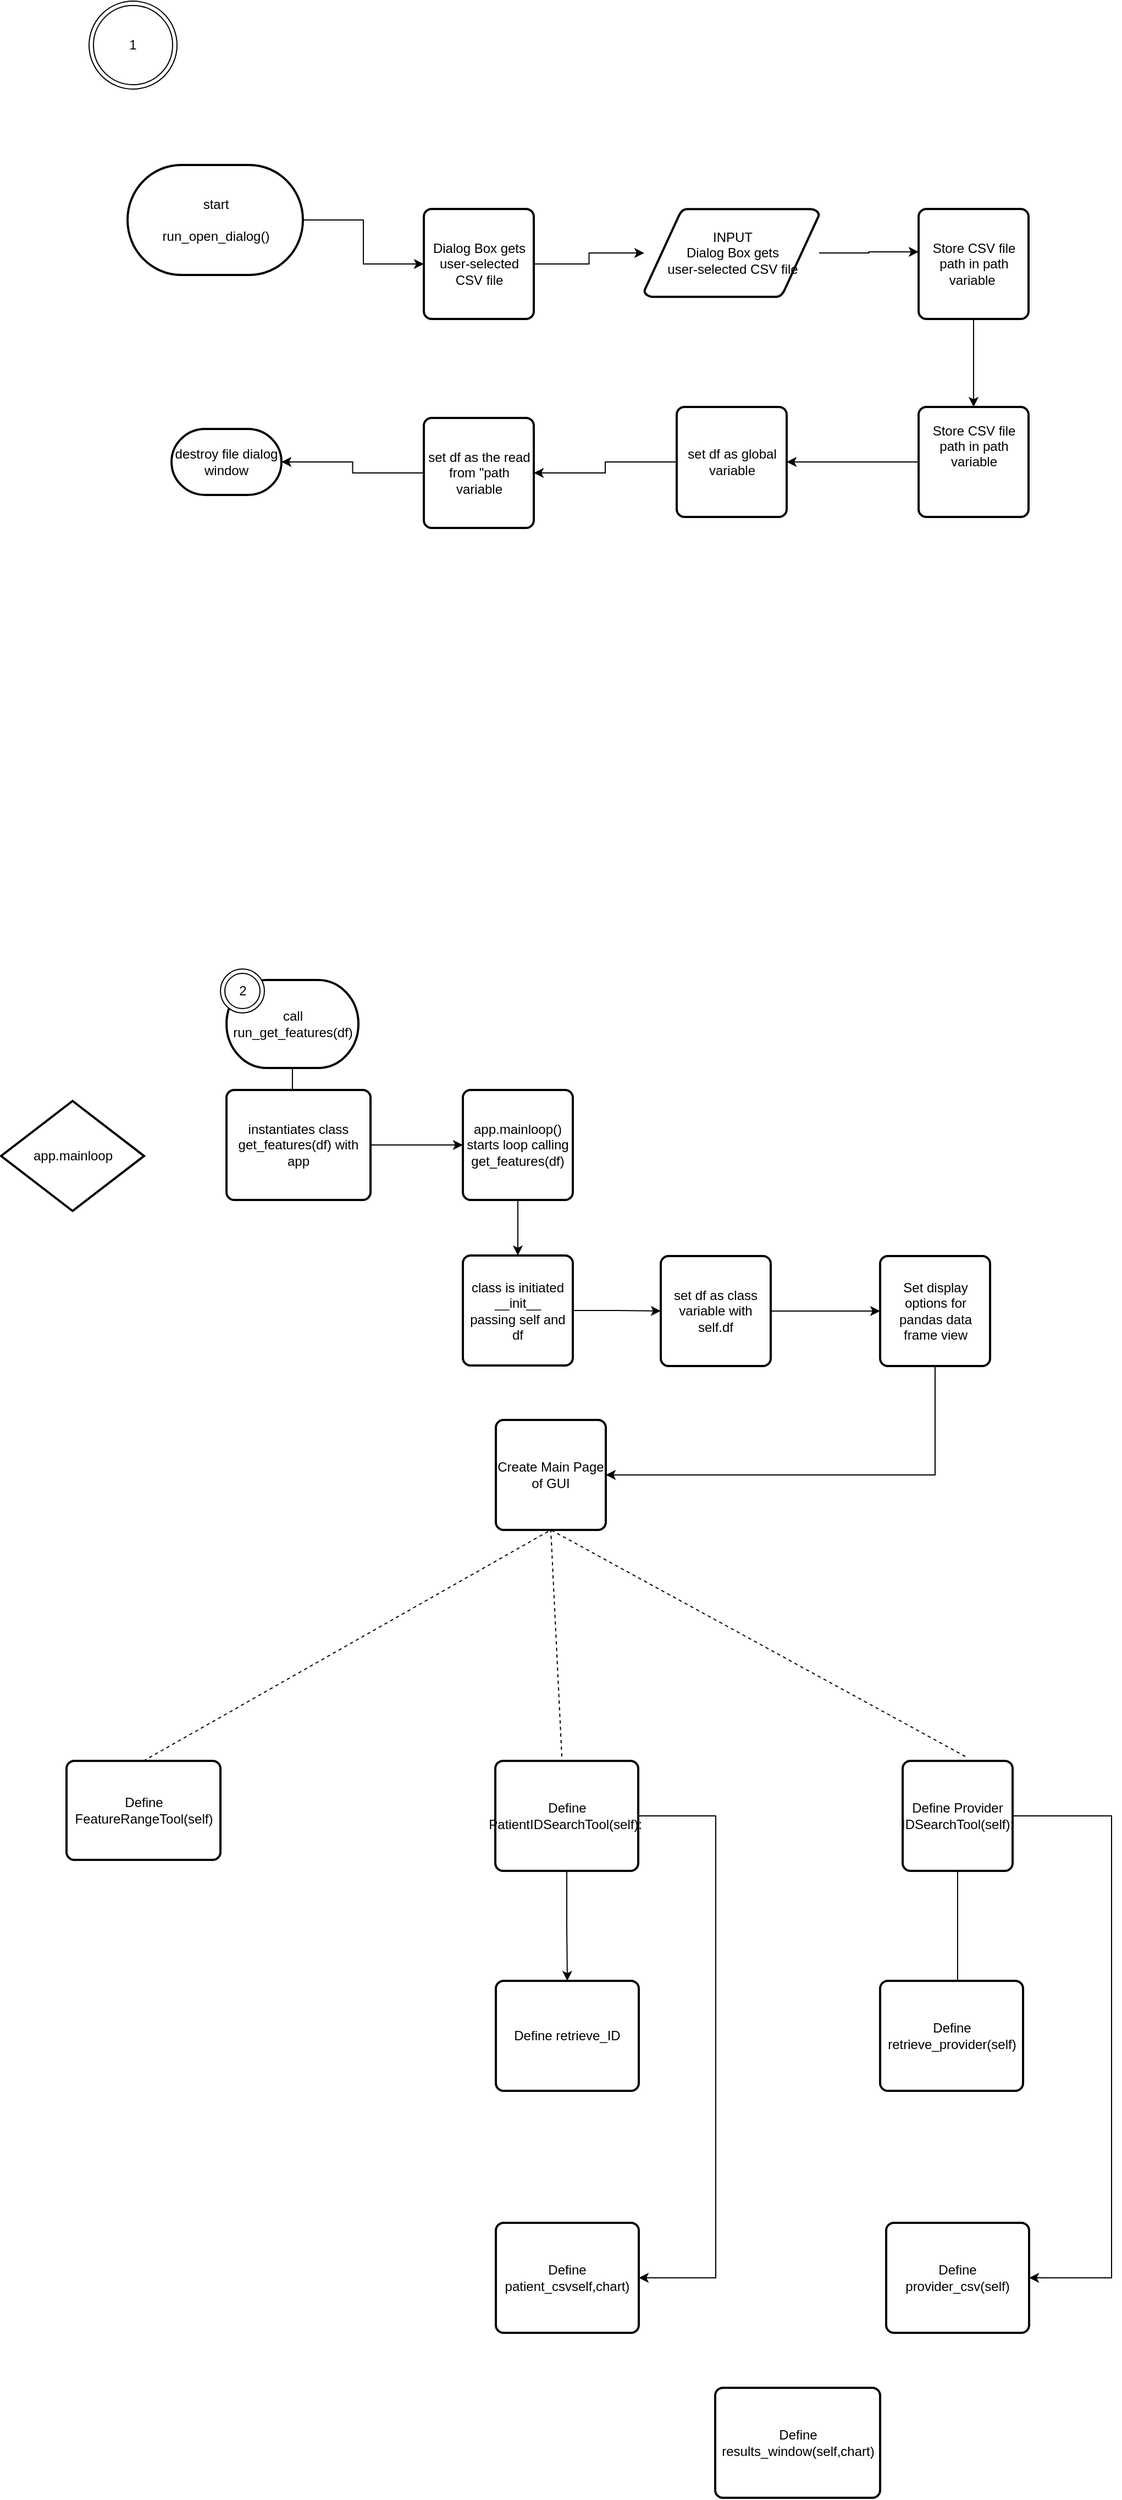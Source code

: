 <mxfile version="13.7.7" type="github">
  <diagram id="6a731a19-8d31-9384-78a2-239565b7b9f0" name="Page-1">
    <mxGraphModel dx="2492" dy="920" grid="1" gridSize="10" guides="1" tooltips="1" connect="1" arrows="1" fold="1" page="1" pageScale="1" pageWidth="1169" pageHeight="827" background="#ffffff" math="0" shadow="0">
      <root>
        <mxCell id="0" />
        <mxCell id="1" parent="0" />
        <mxCell id="oBGM9gTl_-Td0VagPwam-129" style="edgeStyle=orthogonalEdgeStyle;rounded=0;orthogonalLoop=1;jettySize=auto;html=1;entryX=0;entryY=0.5;entryDx=0;entryDy=0;" edge="1" parent="1" source="2" target="oBGM9gTl_-Td0VagPwam-123">
          <mxGeometry relative="1" as="geometry" />
        </mxCell>
        <mxCell id="2" value="&lt;div&gt;start&lt;/div&gt;&lt;div&gt;&lt;br&gt;&lt;/div&gt;run_open_dialog()" style="shape=mxgraph.flowchart.terminator;strokeWidth=2;gradientColor=none;gradientDirection=north;fontStyle=0;html=1;" parent="1" vertex="1">
          <mxGeometry x="175" y="249" width="159.5" height="100" as="geometry" />
        </mxCell>
        <mxCell id="oBGM9gTl_-Td0VagPwam-131" style="edgeStyle=orthogonalEdgeStyle;rounded=0;orthogonalLoop=1;jettySize=auto;html=1;entryX=0;entryY=0.39;entryDx=0;entryDy=0;entryPerimeter=0;" edge="1" parent="1" source="5" target="oBGM9gTl_-Td0VagPwam-122">
          <mxGeometry relative="1" as="geometry" />
        </mxCell>
        <mxCell id="5" value="&lt;div&gt;INPUT&lt;br&gt;&lt;/div&gt;&lt;div&gt;Dialog Box gets &lt;br&gt;&lt;/div&gt;&lt;div&gt;user-selected CSV file &lt;/div&gt;" style="shape=mxgraph.flowchart.data;strokeWidth=2;gradientColor=none;gradientDirection=north;fontStyle=0;html=1;" parent="1" vertex="1">
          <mxGeometry x="645" y="289" width="159" height="80" as="geometry" />
        </mxCell>
        <mxCell id="29" value="app.mainloop" style="shape=mxgraph.flowchart.decision;strokeWidth=2;gradientColor=none;gradientDirection=north;fontStyle=0;html=1;" parent="1" vertex="1">
          <mxGeometry x="60" y="1100" width="130" height="100" as="geometry" />
        </mxCell>
        <mxCell id="oBGM9gTl_-Td0VagPwam-63" value="destroy file dialog window" style="strokeWidth=2;html=1;shape=mxgraph.flowchart.terminator;whiteSpace=wrap;" vertex="1" parent="1">
          <mxGeometry x="215" y="489" width="100" height="60" as="geometry" />
        </mxCell>
        <mxCell id="oBGM9gTl_-Td0VagPwam-96" style="edgeStyle=orthogonalEdgeStyle;rounded=0;orthogonalLoop=1;jettySize=auto;html=1;entryX=0.458;entryY=0.16;entryDx=0;entryDy=0;entryPerimeter=0;" edge="1" parent="1" source="oBGM9gTl_-Td0VagPwam-66" target="oBGM9gTl_-Td0VagPwam-67">
          <mxGeometry relative="1" as="geometry" />
        </mxCell>
        <mxCell id="oBGM9gTl_-Td0VagPwam-66" value="&lt;div&gt;call &lt;br&gt;&lt;/div&gt;run_get_features(df) " style="shape=mxgraph.flowchart.terminator;strokeWidth=2;gradientColor=none;gradientDirection=north;fontStyle=0;html=1;" vertex="1" parent="1">
          <mxGeometry x="265" y="990" width="120" height="80" as="geometry" />
        </mxCell>
        <mxCell id="oBGM9gTl_-Td0VagPwam-143" style="edgeStyle=orthogonalEdgeStyle;rounded=0;orthogonalLoop=1;jettySize=auto;html=1;" edge="1" parent="1" source="oBGM9gTl_-Td0VagPwam-67" target="oBGM9gTl_-Td0VagPwam-73">
          <mxGeometry relative="1" as="geometry" />
        </mxCell>
        <mxCell id="oBGM9gTl_-Td0VagPwam-67" value="instantiates class get_features(df) with app " style="rounded=1;whiteSpace=wrap;html=1;absoluteArcSize=1;arcSize=14;strokeWidth=2;" vertex="1" parent="1">
          <mxGeometry x="265" y="1090" width="131" height="100" as="geometry" />
        </mxCell>
        <mxCell id="oBGM9gTl_-Td0VagPwam-69" value="1" style="ellipse;shape=doubleEllipse;whiteSpace=wrap;html=1;aspect=fixed;" vertex="1" parent="1">
          <mxGeometry x="140" y="100" width="80" height="80" as="geometry" />
        </mxCell>
        <mxCell id="oBGM9gTl_-Td0VagPwam-71" value="2" style="ellipse;shape=doubleEllipse;whiteSpace=wrap;html=1;aspect=fixed;" vertex="1" parent="1">
          <mxGeometry x="259.5" y="980" width="40" height="40" as="geometry" />
        </mxCell>
        <mxCell id="oBGM9gTl_-Td0VagPwam-91" value="" style="edgeStyle=orthogonalEdgeStyle;rounded=0;orthogonalLoop=1;jettySize=auto;html=1;" edge="1" parent="1" source="oBGM9gTl_-Td0VagPwam-73" target="oBGM9gTl_-Td0VagPwam-74">
          <mxGeometry relative="1" as="geometry" />
        </mxCell>
        <mxCell id="oBGM9gTl_-Td0VagPwam-73" value="&lt;div&gt;app.mainloop() starts loop calling &lt;br&gt;&lt;/div&gt;&lt;div&gt;get_features(df) &lt;br&gt;&lt;/div&gt;" style="rounded=1;whiteSpace=wrap;html=1;absoluteArcSize=1;arcSize=14;strokeWidth=2;" vertex="1" parent="1">
          <mxGeometry x="480" y="1090" width="100" height="100" as="geometry" />
        </mxCell>
        <mxCell id="oBGM9gTl_-Td0VagPwam-92" style="edgeStyle=orthogonalEdgeStyle;rounded=0;orthogonalLoop=1;jettySize=auto;html=1;entryX=0;entryY=0.5;entryDx=0;entryDy=0;" edge="1" parent="1" source="oBGM9gTl_-Td0VagPwam-74" target="oBGM9gTl_-Td0VagPwam-76">
          <mxGeometry relative="1" as="geometry" />
        </mxCell>
        <mxCell id="oBGM9gTl_-Td0VagPwam-74" value="&lt;div&gt;class is initiated &lt;br&gt;&lt;/div&gt;&lt;div&gt;__init__ &lt;br&gt;&lt;/div&gt;passing self and df" style="rounded=1;whiteSpace=wrap;html=1;absoluteArcSize=1;arcSize=14;strokeWidth=2;" vertex="1" parent="1">
          <mxGeometry x="480" y="1240.5" width="100" height="100" as="geometry" />
        </mxCell>
        <mxCell id="oBGM9gTl_-Td0VagPwam-93" style="edgeStyle=orthogonalEdgeStyle;rounded=0;orthogonalLoop=1;jettySize=auto;html=1;entryX=0;entryY=0.5;entryDx=0;entryDy=0;" edge="1" parent="1" source="oBGM9gTl_-Td0VagPwam-76" target="oBGM9gTl_-Td0VagPwam-78">
          <mxGeometry relative="1" as="geometry">
            <mxPoint x="799.5" y="1390.0" as="targetPoint" />
          </mxGeometry>
        </mxCell>
        <mxCell id="oBGM9gTl_-Td0VagPwam-76" value="&lt;div&gt;set df as class variable with self.df &lt;br&gt;&lt;/div&gt;" style="rounded=1;whiteSpace=wrap;html=1;absoluteArcSize=1;arcSize=14;strokeWidth=2;" vertex="1" parent="1">
          <mxGeometry x="660" y="1241" width="100" height="100" as="geometry" />
        </mxCell>
        <mxCell id="oBGM9gTl_-Td0VagPwam-110" style="edgeStyle=orthogonalEdgeStyle;rounded=0;orthogonalLoop=1;jettySize=auto;html=1;entryX=1;entryY=0.5;entryDx=0;entryDy=0;" edge="1" parent="1" source="oBGM9gTl_-Td0VagPwam-78" target="oBGM9gTl_-Td0VagPwam-79">
          <mxGeometry relative="1" as="geometry">
            <Array as="points">
              <mxPoint x="910" y="1440" />
              <mxPoint x="617" y="1440" />
            </Array>
          </mxGeometry>
        </mxCell>
        <mxCell id="oBGM9gTl_-Td0VagPwam-78" value="Set display options for pandas data frame view" style="rounded=1;whiteSpace=wrap;html=1;absoluteArcSize=1;arcSize=14;strokeWidth=2;" vertex="1" parent="1">
          <mxGeometry x="859.5" y="1241" width="100" height="100" as="geometry" />
        </mxCell>
        <mxCell id="oBGM9gTl_-Td0VagPwam-79" value="Create Main Page of GUI " style="rounded=1;whiteSpace=wrap;html=1;absoluteArcSize=1;arcSize=14;strokeWidth=2;" vertex="1" parent="1">
          <mxGeometry x="510" y="1390" width="100" height="100" as="geometry" />
        </mxCell>
        <mxCell id="oBGM9gTl_-Td0VagPwam-151" style="edgeStyle=orthogonalEdgeStyle;rounded=0;orthogonalLoop=1;jettySize=auto;html=1;entryX=0.542;entryY=0.2;entryDx=0;entryDy=0;entryPerimeter=0;" edge="1" parent="1" source="oBGM9gTl_-Td0VagPwam-89" target="oBGM9gTl_-Td0VagPwam-144">
          <mxGeometry relative="1" as="geometry" />
        </mxCell>
        <mxCell id="oBGM9gTl_-Td0VagPwam-152" style="edgeStyle=orthogonalEdgeStyle;rounded=0;orthogonalLoop=1;jettySize=auto;html=1;entryX=1;entryY=0.5;entryDx=0;entryDy=0;" edge="1" parent="1" source="oBGM9gTl_-Td0VagPwam-89" target="oBGM9gTl_-Td0VagPwam-148">
          <mxGeometry relative="1" as="geometry">
            <Array as="points">
              <mxPoint x="1070" y="1750" />
              <mxPoint x="1070" y="2170" />
            </Array>
          </mxGeometry>
        </mxCell>
        <mxCell id="oBGM9gTl_-Td0VagPwam-89" value="Define Provider IDSearchTool(self):" style="rounded=1;whiteSpace=wrap;html=1;absoluteArcSize=1;arcSize=14;strokeWidth=2;" vertex="1" parent="1">
          <mxGeometry x="880" y="1700" width="100" height="100" as="geometry" />
        </mxCell>
        <mxCell id="oBGM9gTl_-Td0VagPwam-150" style="edgeStyle=orthogonalEdgeStyle;rounded=0;orthogonalLoop=1;jettySize=auto;html=1;entryX=0.5;entryY=0;entryDx=0;entryDy=0;" edge="1" parent="1" source="oBGM9gTl_-Td0VagPwam-98" target="oBGM9gTl_-Td0VagPwam-142">
          <mxGeometry relative="1" as="geometry" />
        </mxCell>
        <mxCell id="oBGM9gTl_-Td0VagPwam-153" style="edgeStyle=orthogonalEdgeStyle;rounded=0;orthogonalLoop=1;jettySize=auto;html=1;entryX=1;entryY=0.5;entryDx=0;entryDy=0;" edge="1" parent="1" source="oBGM9gTl_-Td0VagPwam-98" target="oBGM9gTl_-Td0VagPwam-147">
          <mxGeometry relative="1" as="geometry">
            <Array as="points">
              <mxPoint x="710" y="1750" />
              <mxPoint x="710" y="2170" />
            </Array>
          </mxGeometry>
        </mxCell>
        <mxCell id="oBGM9gTl_-Td0VagPwam-98" value="Define PatientIDSearchTool(self):&amp;nbsp; " style="rounded=1;whiteSpace=wrap;html=1;absoluteArcSize=1;arcSize=14;strokeWidth=2;" vertex="1" parent="1">
          <mxGeometry x="509.5" y="1700" width="130" height="100" as="geometry" />
        </mxCell>
        <mxCell id="oBGM9gTl_-Td0VagPwam-99" value="Define FeatureRangeTool(self)" style="rounded=1;whiteSpace=wrap;html=1;absoluteArcSize=1;arcSize=14;strokeWidth=2;" vertex="1" parent="1">
          <mxGeometry x="119.5" y="1700" width="140" height="90" as="geometry" />
        </mxCell>
        <mxCell id="oBGM9gTl_-Td0VagPwam-102" value="" style="endArrow=none;dashed=1;html=1;exitX=0.5;exitY=0;exitDx=0;exitDy=0;entryX=0.5;entryY=1;entryDx=0;entryDy=0;" edge="1" parent="1" source="oBGM9gTl_-Td0VagPwam-99" target="oBGM9gTl_-Td0VagPwam-79">
          <mxGeometry width="50" height="50" relative="1" as="geometry">
            <mxPoint x="550" y="1670" as="sourcePoint" />
            <mxPoint x="600" y="1620" as="targetPoint" />
          </mxGeometry>
        </mxCell>
        <mxCell id="oBGM9gTl_-Td0VagPwam-103" value="" style="endArrow=none;dashed=1;html=1;entryX=0.5;entryY=1;entryDx=0;entryDy=0;" edge="1" parent="1" target="oBGM9gTl_-Td0VagPwam-79">
          <mxGeometry width="50" height="50" relative="1" as="geometry">
            <mxPoint x="570" y="1696" as="sourcePoint" />
            <mxPoint x="990" y="1540" as="targetPoint" />
          </mxGeometry>
        </mxCell>
        <mxCell id="oBGM9gTl_-Td0VagPwam-105" value="" style="endArrow=none;dashed=1;html=1;exitX=0.57;exitY=-0.04;exitDx=0;exitDy=0;exitPerimeter=0;entryX=0.5;entryY=1;entryDx=0;entryDy=0;" edge="1" parent="1" source="oBGM9gTl_-Td0VagPwam-89" target="oBGM9gTl_-Td0VagPwam-79">
          <mxGeometry width="50" height="50" relative="1" as="geometry">
            <mxPoint x="930" y="1690" as="sourcePoint" />
            <mxPoint x="990" y="1540" as="targetPoint" />
          </mxGeometry>
        </mxCell>
        <mxCell id="oBGM9gTl_-Td0VagPwam-137" style="edgeStyle=orthogonalEdgeStyle;rounded=0;orthogonalLoop=1;jettySize=auto;html=1;entryX=1;entryY=0.5;entryDx=0;entryDy=0;entryPerimeter=0;" edge="1" parent="1" source="oBGM9gTl_-Td0VagPwam-121" target="oBGM9gTl_-Td0VagPwam-63">
          <mxGeometry relative="1" as="geometry">
            <mxPoint x="290" y="410" as="targetPoint" />
          </mxGeometry>
        </mxCell>
        <mxCell id="oBGM9gTl_-Td0VagPwam-121" value="set df as the read from &quot;path variable " style="rounded=1;whiteSpace=wrap;html=1;absoluteArcSize=1;arcSize=14;strokeWidth=2;" vertex="1" parent="1">
          <mxGeometry x="444.5" y="479" width="100" height="100" as="geometry" />
        </mxCell>
        <mxCell id="oBGM9gTl_-Td0VagPwam-133" style="edgeStyle=orthogonalEdgeStyle;rounded=0;orthogonalLoop=1;jettySize=auto;html=1;entryX=0.5;entryY=0;entryDx=0;entryDy=0;" edge="1" parent="1" source="oBGM9gTl_-Td0VagPwam-122" target="oBGM9gTl_-Td0VagPwam-124">
          <mxGeometry relative="1" as="geometry" />
        </mxCell>
        <mxCell id="oBGM9gTl_-Td0VagPwam-122" value="Store CSV file path in path variable&amp;nbsp; " style="rounded=1;whiteSpace=wrap;html=1;absoluteArcSize=1;arcSize=14;strokeWidth=2;" vertex="1" parent="1">
          <mxGeometry x="894.5" y="289" width="100" height="100" as="geometry" />
        </mxCell>
        <mxCell id="oBGM9gTl_-Td0VagPwam-130" style="edgeStyle=orthogonalEdgeStyle;rounded=0;orthogonalLoop=1;jettySize=auto;html=1;" edge="1" parent="1" source="oBGM9gTl_-Td0VagPwam-123" target="5">
          <mxGeometry relative="1" as="geometry" />
        </mxCell>
        <mxCell id="oBGM9gTl_-Td0VagPwam-123" value="&lt;br&gt;Dialog Box gets user-selected CSV file &lt;br&gt;&lt;br&gt;" style="rounded=1;whiteSpace=wrap;html=1;absoluteArcSize=1;arcSize=14;strokeWidth=2;" vertex="1" parent="1">
          <mxGeometry x="444.5" y="289" width="100" height="100" as="geometry" />
        </mxCell>
        <mxCell id="oBGM9gTl_-Td0VagPwam-134" style="edgeStyle=orthogonalEdgeStyle;rounded=0;orthogonalLoop=1;jettySize=auto;html=1;entryX=1;entryY=0.5;entryDx=0;entryDy=0;" edge="1" parent="1" source="oBGM9gTl_-Td0VagPwam-124" target="oBGM9gTl_-Td0VagPwam-127">
          <mxGeometry relative="1" as="geometry" />
        </mxCell>
        <mxCell id="oBGM9gTl_-Td0VagPwam-124" value="&#xa;&lt;div&gt;Store CSV file path in path variable&lt;/div&gt;&lt;div&gt;&amp;nbsp; &lt;/div&gt;&#xa;&#xa;" style="rounded=1;whiteSpace=wrap;html=1;absoluteArcSize=1;arcSize=14;strokeWidth=2;" vertex="1" parent="1">
          <mxGeometry x="894.5" y="469" width="100" height="100" as="geometry" />
        </mxCell>
        <mxCell id="oBGM9gTl_-Td0VagPwam-135" style="edgeStyle=orthogonalEdgeStyle;rounded=0;orthogonalLoop=1;jettySize=auto;html=1;" edge="1" parent="1" source="oBGM9gTl_-Td0VagPwam-127" target="oBGM9gTl_-Td0VagPwam-121">
          <mxGeometry relative="1" as="geometry" />
        </mxCell>
        <mxCell id="oBGM9gTl_-Td0VagPwam-127" value="set df as global variable " style="rounded=1;whiteSpace=wrap;html=1;absoluteArcSize=1;arcSize=14;strokeWidth=2;" vertex="1" parent="1">
          <mxGeometry x="674.5" y="469" width="100" height="100" as="geometry" />
        </mxCell>
        <mxCell id="oBGM9gTl_-Td0VagPwam-142" value="Define retrieve_ID" style="rounded=1;whiteSpace=wrap;html=1;absoluteArcSize=1;arcSize=14;strokeWidth=2;" vertex="1" parent="1">
          <mxGeometry x="510" y="1900" width="130" height="100" as="geometry" />
        </mxCell>
        <mxCell id="oBGM9gTl_-Td0VagPwam-144" value="Define retrieve_provider(self)" style="rounded=1;whiteSpace=wrap;html=1;absoluteArcSize=1;arcSize=14;strokeWidth=2;" vertex="1" parent="1">
          <mxGeometry x="859.5" y="1900" width="130" height="100" as="geometry" />
        </mxCell>
        <mxCell id="oBGM9gTl_-Td0VagPwam-145" value="Define results_window(self,chart)" style="rounded=1;whiteSpace=wrap;html=1;absoluteArcSize=1;arcSize=14;strokeWidth=2;" vertex="1" parent="1">
          <mxGeometry x="709.5" y="2270" width="150" height="100" as="geometry" />
        </mxCell>
        <mxCell id="oBGM9gTl_-Td0VagPwam-147" value="Define patient_csvself,chart)" style="rounded=1;whiteSpace=wrap;html=1;absoluteArcSize=1;arcSize=14;strokeWidth=2;" vertex="1" parent="1">
          <mxGeometry x="510" y="2120" width="130" height="100" as="geometry" />
        </mxCell>
        <mxCell id="oBGM9gTl_-Td0VagPwam-148" value="Define provider_csv(self)" style="rounded=1;whiteSpace=wrap;html=1;absoluteArcSize=1;arcSize=14;strokeWidth=2;" vertex="1" parent="1">
          <mxGeometry x="865" y="2120" width="130" height="100" as="geometry" />
        </mxCell>
      </root>
    </mxGraphModel>
  </diagram>
</mxfile>
